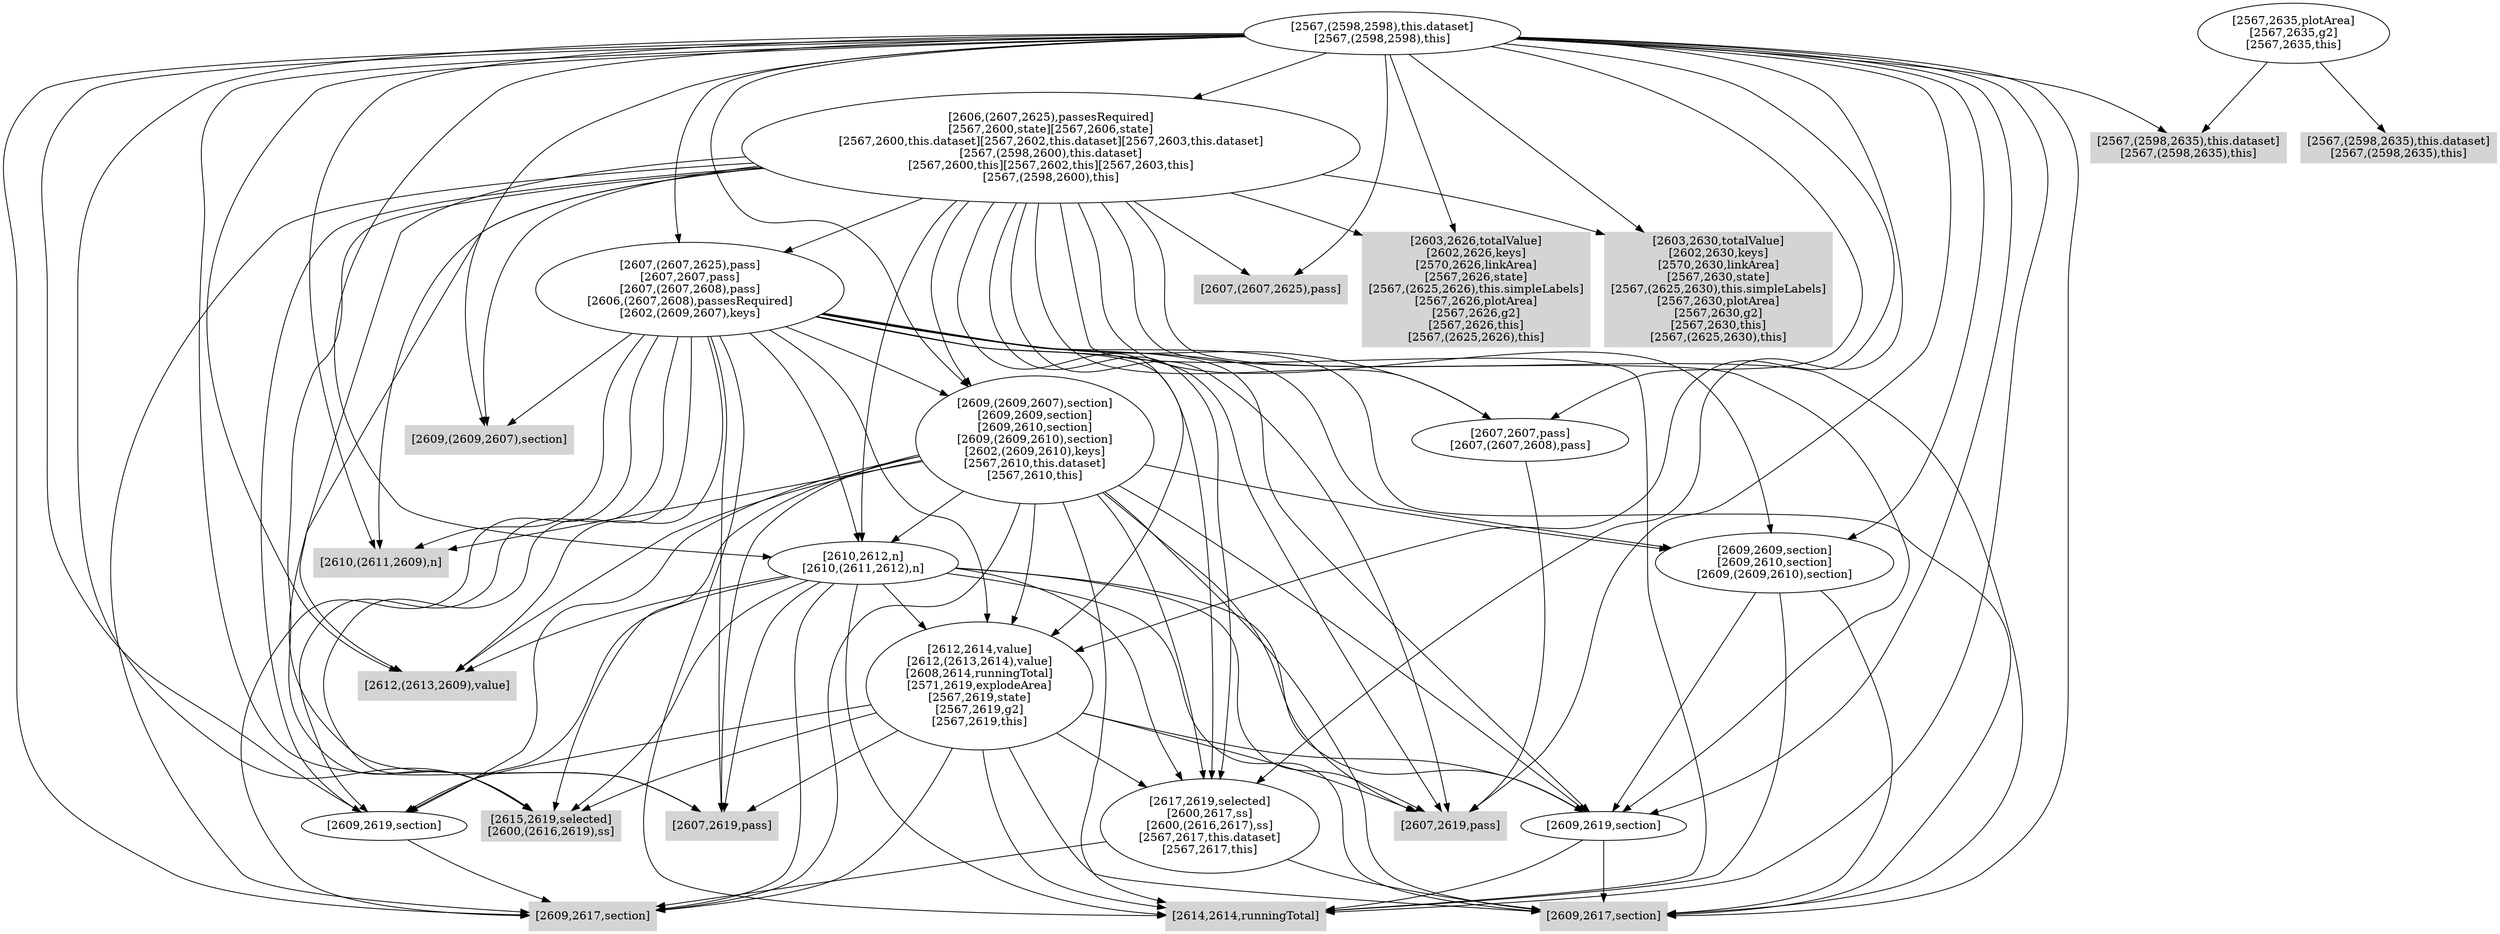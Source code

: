 digraph { 
3959 [shape=box,style=filled,color=".0 .0 .83",label="[2603,2626,totalValue]\n[2602,2626,keys]\n[2570,2626,linkArea]\n[2567,2626,state]\n[2567,(2625,2626),this.simpleLabels]\n[2567,2626,plotArea]\n[2567,2626,g2]\n[2567,2626,this]\n[2567,(2625,2626),this]"];
3960 [shape=box,style=filled,color=".0 .0 .83",label="[2603,2630,totalValue]\n[2602,2630,keys]\n[2570,2630,linkArea]\n[2567,2630,state]\n[2567,(2625,2630),this.simpleLabels]\n[2567,2630,plotArea]\n[2567,2630,g2]\n[2567,2630,this]\n[2567,(2625,2630),this]"];
3961 [shape=box,style=filled,color=".0 .0 .83",label="[2609,2617,section]"];
3962 [shape=box,style=filled,color=".0 .0 .83",label="[2609,2617,section]"];
3963 [label="[2617,2619,selected]\n[2600,2617,ss]\n[2600,(2616,2617),ss]\n[2567,2617,this.dataset]\n[2567,2617,this]"];
3964 [shape=box,style=filled,color=".0 .0 .83",label="[2615,2619,selected]\n[2600,(2616,2619),ss]"];
3965 [shape=box,style=filled,color=".0 .0 .83",label="[2607,2619,pass]"];
3966 [label="[2609,2619,section]"];
3967 [shape=box,style=filled,color=".0 .0 .83",label="[2614,2614,runningTotal]"];
3968 [label="[2609,2619,section]"];
3969 [shape=box,style=filled,color=".0 .0 .83",label="[2607,2619,pass]"];
3970 [label="[2612,2614,value]\n[2612,(2613,2614),value]\n[2608,2614,runningTotal]\n[2571,2619,explodeArea]\n[2567,2619,state]\n[2567,2619,g2]\n[2567,2619,this]"];
3971 [shape=box,style=filled,color=".0 .0 .83",label="[2612,(2613,2609),value]"];
3972 [label="[2610,2612,n]\n[2610,(2611,2612),n]"];
3973 [shape=box,style=filled,color=".0 .0 .83",label="[2610,(2611,2609),n]"];
3974 [label="[2609,2609,section]\n[2609,2610,section]\n[2609,(2609,2610),section]"];
3975 [label="[2609,(2609,2607),section]\n[2609,2609,section]\n[2609,2610,section]\n[2609,(2609,2610),section]\n[2602,(2609,2610),keys]\n[2567,2610,this.dataset]\n[2567,2610,this]"];
3976 [shape=box,style=filled,color=".0 .0 .83",label="[2609,(2609,2607),section]"];
3977 [label="[2607,2607,pass]\n[2607,(2607,2608),pass]"];
3978 [label="[2607,(2607,2625),pass]\n[2607,2607,pass]\n[2607,(2607,2608),pass]\n[2606,(2607,2608),passesRequired]\n[2602,(2609,2607),keys]"];
3979 [shape=box,style=filled,color=".0 .0 .83",label="[2607,(2607,2625),pass]"];
3980 [label="[2606,(2607,2625),passesRequired]\n[2567,2600,state][2567,2606,state]\n[2567,2600,this.dataset][2567,2602,this.dataset][2567,2603,this.dataset]\n[2567,(2598,2600),this.dataset]\n[2567,2600,this][2567,2602,this][2567,2603,this]\n[2567,(2598,2600),this]"];
3981 [shape=box,style=filled,color=".0 .0 .83",label="[2567,(2598,2635),this.dataset]\n[2567,(2598,2635),this]"];
3982 [label="[2567,(2598,2598),this.dataset]\n[2567,(2598,2598),this]"];
3983 [shape=box,style=filled,color=".0 .0 .83",label="[2567,(2598,2635),this.dataset]\n[2567,(2598,2635),this]"];
3984 [label="[2567,2635,plotArea]\n[2567,2635,g2]\n[2567,2635,this]"];
3963 -> 3961;
3963 -> 3962;
3966 -> 3961;
3968 -> 3962;
3968 -> 3967;
3970 -> 3961;
3970 -> 3962;
3970 -> 3963;
3970 -> 3964;
3970 -> 3965;
3970 -> 3966;
3970 -> 3967;
3970 -> 3968;
3970 -> 3969;
3972 -> 3961;
3972 -> 3962;
3972 -> 3963;
3972 -> 3964;
3972 -> 3965;
3972 -> 3966;
3972 -> 3967;
3972 -> 3968;
3972 -> 3969;
3972 -> 3970;
3972 -> 3971;
3974 -> 3962;
3974 -> 3967;
3974 -> 3968;
3975 -> 3961;
3975 -> 3962;
3975 -> 3963;
3975 -> 3964;
3975 -> 3965;
3975 -> 3966;
3975 -> 3967;
3975 -> 3968;
3975 -> 3969;
3975 -> 3970;
3975 -> 3971;
3975 -> 3972;
3975 -> 3973;
3975 -> 3974;
3977 -> 3969;
3978 -> 3961;
3978 -> 3962;
3978 -> 3963;
3978 -> 3964;
3978 -> 3965;
3978 -> 3966;
3978 -> 3967;
3978 -> 3968;
3978 -> 3969;
3978 -> 3970;
3978 -> 3971;
3978 -> 3972;
3978 -> 3973;
3978 -> 3974;
3978 -> 3975;
3978 -> 3976;
3978 -> 3977;
3980 -> 3959;
3980 -> 3960;
3980 -> 3961;
3980 -> 3962;
3980 -> 3963;
3980 -> 3964;
3980 -> 3965;
3980 -> 3966;
3980 -> 3967;
3980 -> 3968;
3980 -> 3969;
3980 -> 3970;
3980 -> 3971;
3980 -> 3972;
3980 -> 3973;
3980 -> 3974;
3980 -> 3975;
3980 -> 3976;
3980 -> 3977;
3980 -> 3978;
3980 -> 3979;
3982 -> 3959;
3982 -> 3960;
3982 -> 3961;
3982 -> 3962;
3982 -> 3963;
3982 -> 3964;
3982 -> 3965;
3982 -> 3966;
3982 -> 3967;
3982 -> 3968;
3982 -> 3969;
3982 -> 3970;
3982 -> 3971;
3982 -> 3972;
3982 -> 3973;
3982 -> 3974;
3982 -> 3975;
3982 -> 3976;
3982 -> 3977;
3982 -> 3978;
3982 -> 3979;
3982 -> 3980;
3982 -> 3981;
3984 -> 3981;
3984 -> 3983;
}